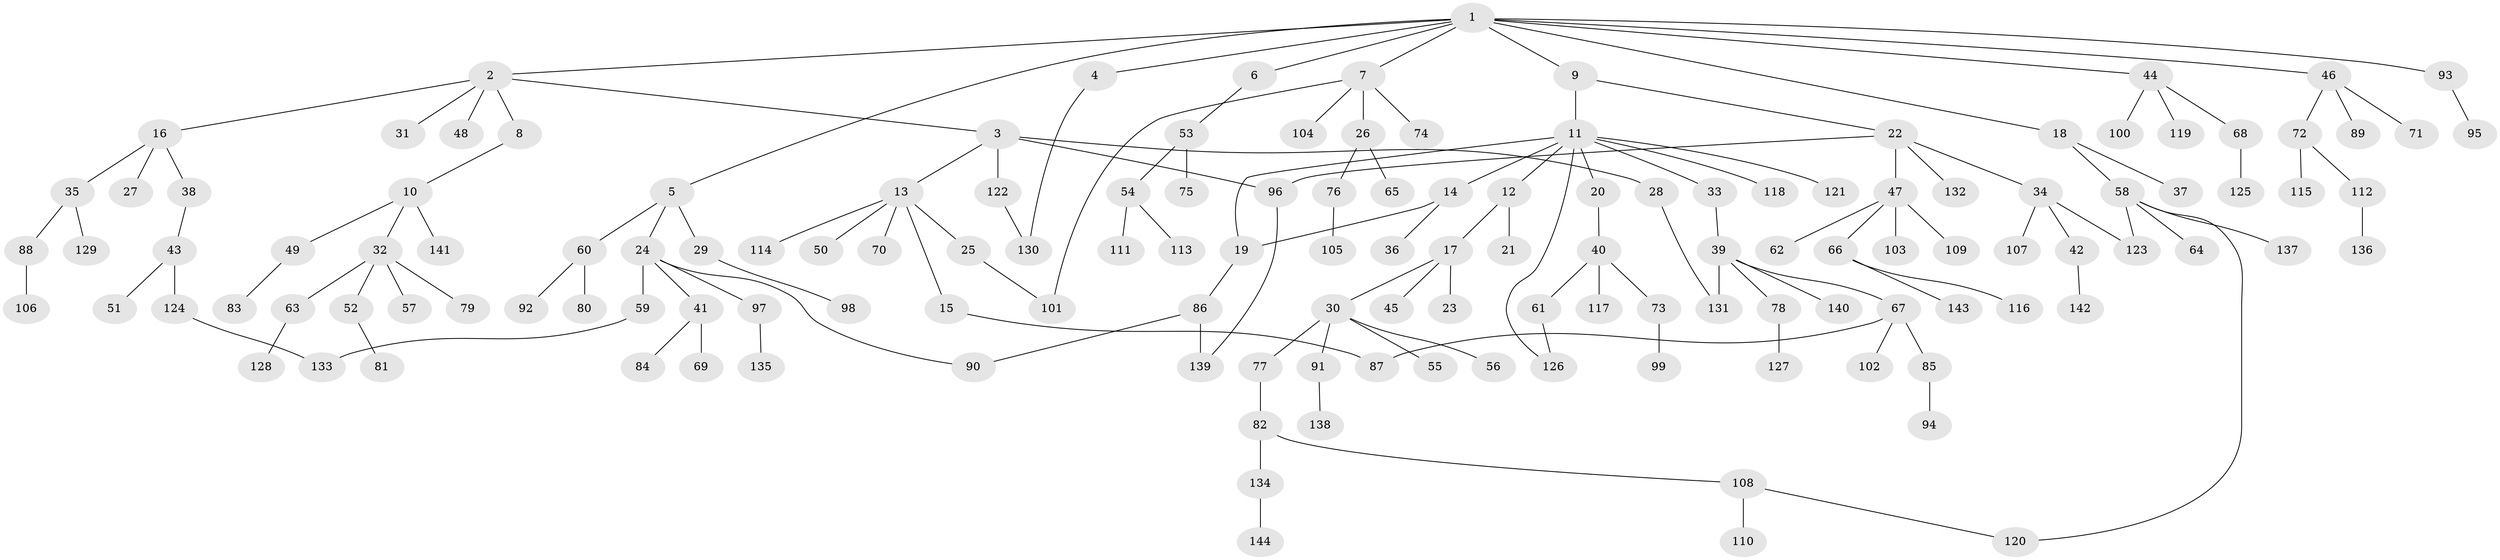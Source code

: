 // coarse degree distribution, {14: 0.009900990099009901, 5: 0.06930693069306931, 2: 0.2871287128712871, 4: 0.0891089108910891, 6: 0.009900990099009901, 8: 0.009900990099009901, 3: 0.06930693069306931, 1: 0.45544554455445546}
// Generated by graph-tools (version 1.1) at 2025/41/03/06/25 10:41:27]
// undirected, 144 vertices, 155 edges
graph export_dot {
graph [start="1"]
  node [color=gray90,style=filled];
  1;
  2;
  3;
  4;
  5;
  6;
  7;
  8;
  9;
  10;
  11;
  12;
  13;
  14;
  15;
  16;
  17;
  18;
  19;
  20;
  21;
  22;
  23;
  24;
  25;
  26;
  27;
  28;
  29;
  30;
  31;
  32;
  33;
  34;
  35;
  36;
  37;
  38;
  39;
  40;
  41;
  42;
  43;
  44;
  45;
  46;
  47;
  48;
  49;
  50;
  51;
  52;
  53;
  54;
  55;
  56;
  57;
  58;
  59;
  60;
  61;
  62;
  63;
  64;
  65;
  66;
  67;
  68;
  69;
  70;
  71;
  72;
  73;
  74;
  75;
  76;
  77;
  78;
  79;
  80;
  81;
  82;
  83;
  84;
  85;
  86;
  87;
  88;
  89;
  90;
  91;
  92;
  93;
  94;
  95;
  96;
  97;
  98;
  99;
  100;
  101;
  102;
  103;
  104;
  105;
  106;
  107;
  108;
  109;
  110;
  111;
  112;
  113;
  114;
  115;
  116;
  117;
  118;
  119;
  120;
  121;
  122;
  123;
  124;
  125;
  126;
  127;
  128;
  129;
  130;
  131;
  132;
  133;
  134;
  135;
  136;
  137;
  138;
  139;
  140;
  141;
  142;
  143;
  144;
  1 -- 2;
  1 -- 4;
  1 -- 5;
  1 -- 6;
  1 -- 7;
  1 -- 9;
  1 -- 18;
  1 -- 44;
  1 -- 46;
  1 -- 93;
  2 -- 3;
  2 -- 8;
  2 -- 16;
  2 -- 31;
  2 -- 48;
  3 -- 13;
  3 -- 28;
  3 -- 96;
  3 -- 122;
  4 -- 130;
  5 -- 24;
  5 -- 29;
  5 -- 60;
  6 -- 53;
  7 -- 26;
  7 -- 74;
  7 -- 101;
  7 -- 104;
  8 -- 10;
  9 -- 11;
  9 -- 22;
  10 -- 32;
  10 -- 49;
  10 -- 141;
  11 -- 12;
  11 -- 14;
  11 -- 20;
  11 -- 33;
  11 -- 118;
  11 -- 121;
  11 -- 19;
  11 -- 126;
  12 -- 17;
  12 -- 21;
  13 -- 15;
  13 -- 25;
  13 -- 50;
  13 -- 70;
  13 -- 114;
  14 -- 19;
  14 -- 36;
  15 -- 87;
  16 -- 27;
  16 -- 35;
  16 -- 38;
  17 -- 23;
  17 -- 30;
  17 -- 45;
  18 -- 37;
  18 -- 58;
  19 -- 86;
  20 -- 40;
  22 -- 34;
  22 -- 47;
  22 -- 132;
  22 -- 96;
  24 -- 41;
  24 -- 59;
  24 -- 97;
  24 -- 90;
  25 -- 101;
  26 -- 65;
  26 -- 76;
  28 -- 131;
  29 -- 98;
  30 -- 55;
  30 -- 56;
  30 -- 77;
  30 -- 91;
  32 -- 52;
  32 -- 57;
  32 -- 63;
  32 -- 79;
  33 -- 39;
  34 -- 42;
  34 -- 107;
  34 -- 123;
  35 -- 88;
  35 -- 129;
  38 -- 43;
  39 -- 67;
  39 -- 78;
  39 -- 131;
  39 -- 140;
  40 -- 61;
  40 -- 73;
  40 -- 117;
  41 -- 69;
  41 -- 84;
  42 -- 142;
  43 -- 51;
  43 -- 124;
  44 -- 68;
  44 -- 100;
  44 -- 119;
  46 -- 71;
  46 -- 72;
  46 -- 89;
  47 -- 62;
  47 -- 66;
  47 -- 103;
  47 -- 109;
  49 -- 83;
  52 -- 81;
  53 -- 54;
  53 -- 75;
  54 -- 111;
  54 -- 113;
  58 -- 64;
  58 -- 120;
  58 -- 123;
  58 -- 137;
  59 -- 133;
  60 -- 80;
  60 -- 92;
  61 -- 126;
  63 -- 128;
  66 -- 116;
  66 -- 143;
  67 -- 85;
  67 -- 87;
  67 -- 102;
  68 -- 125;
  72 -- 112;
  72 -- 115;
  73 -- 99;
  76 -- 105;
  77 -- 82;
  78 -- 127;
  82 -- 108;
  82 -- 134;
  85 -- 94;
  86 -- 90;
  86 -- 139;
  88 -- 106;
  91 -- 138;
  93 -- 95;
  96 -- 139;
  97 -- 135;
  108 -- 110;
  108 -- 120;
  112 -- 136;
  122 -- 130;
  124 -- 133;
  134 -- 144;
}
